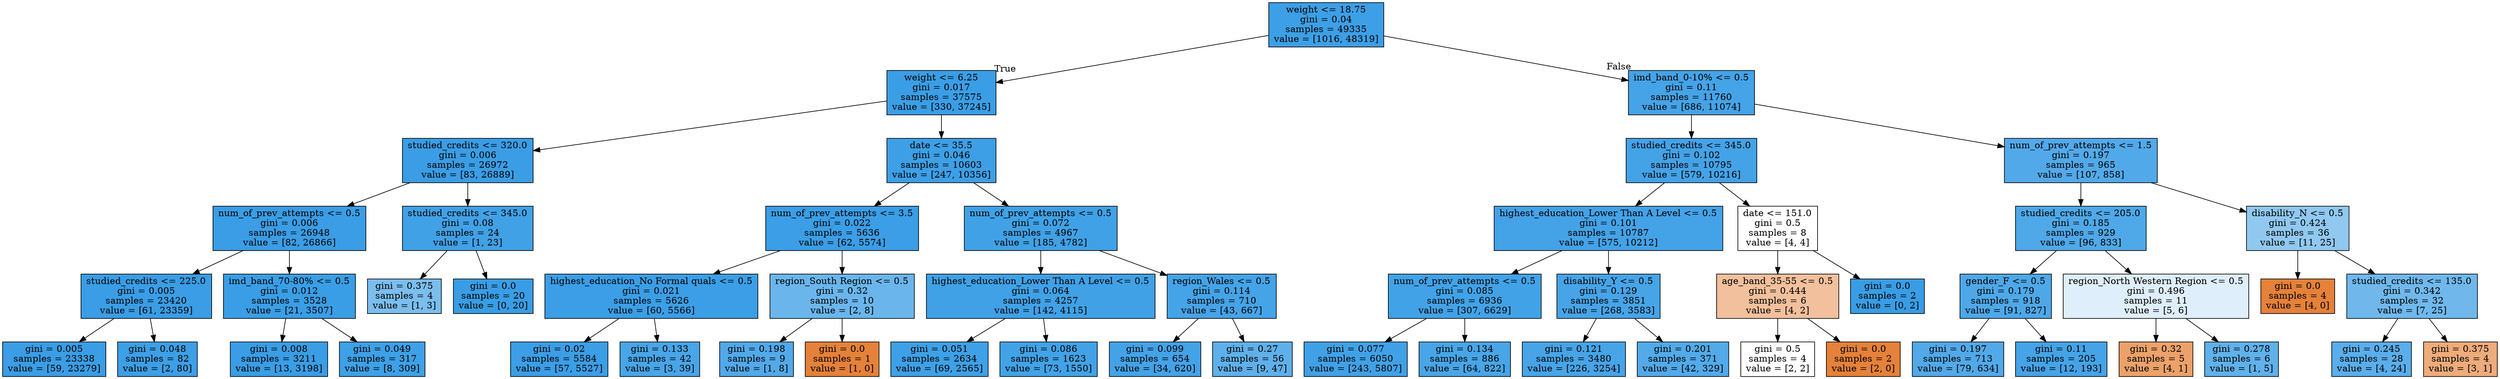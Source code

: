 digraph Tree {
node [shape=box, style="filled", color="black"] ;
0 [label="weight <= 18.75\ngini = 0.04\nsamples = 49335\nvalue = [1016, 48319]", fillcolor="#399de5fa"] ;
1 [label="weight <= 6.25\ngini = 0.017\nsamples = 37575\nvalue = [330, 37245]", fillcolor="#399de5fd"] ;
0 -> 1 [labeldistance=2.5, labelangle=45, headlabel="True"] ;
2 [label="studied_credits <= 320.0\ngini = 0.006\nsamples = 26972\nvalue = [83, 26889]", fillcolor="#399de5fe"] ;
1 -> 2 ;
3 [label="num_of_prev_attempts <= 0.5\ngini = 0.006\nsamples = 26948\nvalue = [82, 26866]", fillcolor="#399de5fe"] ;
2 -> 3 ;
4 [label="studied_credits <= 225.0\ngini = 0.005\nsamples = 23420\nvalue = [61, 23359]", fillcolor="#399de5fe"] ;
3 -> 4 ;
5 [label="gini = 0.005\nsamples = 23338\nvalue = [59, 23279]", fillcolor="#399de5fe"] ;
4 -> 5 ;
6 [label="gini = 0.048\nsamples = 82\nvalue = [2, 80]", fillcolor="#399de5f9"] ;
4 -> 6 ;
7 [label="imd_band_70-80% <= 0.5\ngini = 0.012\nsamples = 3528\nvalue = [21, 3507]", fillcolor="#399de5fd"] ;
3 -> 7 ;
8 [label="gini = 0.008\nsamples = 3211\nvalue = [13, 3198]", fillcolor="#399de5fe"] ;
7 -> 8 ;
9 [label="gini = 0.049\nsamples = 317\nvalue = [8, 309]", fillcolor="#399de5f8"] ;
7 -> 9 ;
10 [label="studied_credits <= 345.0\ngini = 0.08\nsamples = 24\nvalue = [1, 23]", fillcolor="#399de5f4"] ;
2 -> 10 ;
11 [label="gini = 0.375\nsamples = 4\nvalue = [1, 3]", fillcolor="#399de5aa"] ;
10 -> 11 ;
12 [label="gini = 0.0\nsamples = 20\nvalue = [0, 20]", fillcolor="#399de5ff"] ;
10 -> 12 ;
13 [label="date <= 35.5\ngini = 0.046\nsamples = 10603\nvalue = [247, 10356]", fillcolor="#399de5f9"] ;
1 -> 13 ;
14 [label="num_of_prev_attempts <= 3.5\ngini = 0.022\nsamples = 5636\nvalue = [62, 5574]", fillcolor="#399de5fc"] ;
13 -> 14 ;
15 [label="highest_education_No Formal quals <= 0.5\ngini = 0.021\nsamples = 5626\nvalue = [60, 5566]", fillcolor="#399de5fc"] ;
14 -> 15 ;
16 [label="gini = 0.02\nsamples = 5584\nvalue = [57, 5527]", fillcolor="#399de5fc"] ;
15 -> 16 ;
17 [label="gini = 0.133\nsamples = 42\nvalue = [3, 39]", fillcolor="#399de5eb"] ;
15 -> 17 ;
18 [label="region_South Region <= 0.5\ngini = 0.32\nsamples = 10\nvalue = [2, 8]", fillcolor="#399de5bf"] ;
14 -> 18 ;
19 [label="gini = 0.198\nsamples = 9\nvalue = [1, 8]", fillcolor="#399de5df"] ;
18 -> 19 ;
20 [label="gini = 0.0\nsamples = 1\nvalue = [1, 0]", fillcolor="#e58139ff"] ;
18 -> 20 ;
21 [label="num_of_prev_attempts <= 0.5\ngini = 0.072\nsamples = 4967\nvalue = [185, 4782]", fillcolor="#399de5f5"] ;
13 -> 21 ;
22 [label="highest_education_Lower Than A Level <= 0.5\ngini = 0.064\nsamples = 4257\nvalue = [142, 4115]", fillcolor="#399de5f6"] ;
21 -> 22 ;
23 [label="gini = 0.051\nsamples = 2634\nvalue = [69, 2565]", fillcolor="#399de5f8"] ;
22 -> 23 ;
24 [label="gini = 0.086\nsamples = 1623\nvalue = [73, 1550]", fillcolor="#399de5f3"] ;
22 -> 24 ;
25 [label="region_Wales <= 0.5\ngini = 0.114\nsamples = 710\nvalue = [43, 667]", fillcolor="#399de5ef"] ;
21 -> 25 ;
26 [label="gini = 0.099\nsamples = 654\nvalue = [34, 620]", fillcolor="#399de5f1"] ;
25 -> 26 ;
27 [label="gini = 0.27\nsamples = 56\nvalue = [9, 47]", fillcolor="#399de5ce"] ;
25 -> 27 ;
28 [label="imd_band_0-10% <= 0.5\ngini = 0.11\nsamples = 11760\nvalue = [686, 11074]", fillcolor="#399de5ef"] ;
0 -> 28 [labeldistance=2.5, labelangle=-45, headlabel="False"] ;
29 [label="studied_credits <= 345.0\ngini = 0.102\nsamples = 10795\nvalue = [579, 10216]", fillcolor="#399de5f1"] ;
28 -> 29 ;
30 [label="highest_education_Lower Than A Level <= 0.5\ngini = 0.101\nsamples = 10787\nvalue = [575, 10212]", fillcolor="#399de5f1"] ;
29 -> 30 ;
31 [label="num_of_prev_attempts <= 0.5\ngini = 0.085\nsamples = 6936\nvalue = [307, 6629]", fillcolor="#399de5f3"] ;
30 -> 31 ;
32 [label="gini = 0.077\nsamples = 6050\nvalue = [243, 5807]", fillcolor="#399de5f4"] ;
31 -> 32 ;
33 [label="gini = 0.134\nsamples = 886\nvalue = [64, 822]", fillcolor="#399de5eb"] ;
31 -> 33 ;
34 [label="disability_Y <= 0.5\ngini = 0.129\nsamples = 3851\nvalue = [268, 3583]", fillcolor="#399de5ec"] ;
30 -> 34 ;
35 [label="gini = 0.121\nsamples = 3480\nvalue = [226, 3254]", fillcolor="#399de5ed"] ;
34 -> 35 ;
36 [label="gini = 0.201\nsamples = 371\nvalue = [42, 329]", fillcolor="#399de5de"] ;
34 -> 36 ;
37 [label="date <= 151.0\ngini = 0.5\nsamples = 8\nvalue = [4, 4]", fillcolor="#e5813900"] ;
29 -> 37 ;
38 [label="age_band_35-55 <= 0.5\ngini = 0.444\nsamples = 6\nvalue = [4, 2]", fillcolor="#e581397f"] ;
37 -> 38 ;
39 [label="gini = 0.5\nsamples = 4\nvalue = [2, 2]", fillcolor="#e5813900"] ;
38 -> 39 ;
40 [label="gini = 0.0\nsamples = 2\nvalue = [2, 0]", fillcolor="#e58139ff"] ;
38 -> 40 ;
41 [label="gini = 0.0\nsamples = 2\nvalue = [0, 2]", fillcolor="#399de5ff"] ;
37 -> 41 ;
42 [label="num_of_prev_attempts <= 1.5\ngini = 0.197\nsamples = 965\nvalue = [107, 858]", fillcolor="#399de5df"] ;
28 -> 42 ;
43 [label="studied_credits <= 205.0\ngini = 0.185\nsamples = 929\nvalue = [96, 833]", fillcolor="#399de5e2"] ;
42 -> 43 ;
44 [label="gender_F <= 0.5\ngini = 0.179\nsamples = 918\nvalue = [91, 827]", fillcolor="#399de5e3"] ;
43 -> 44 ;
45 [label="gini = 0.197\nsamples = 713\nvalue = [79, 634]", fillcolor="#399de5df"] ;
44 -> 45 ;
46 [label="gini = 0.11\nsamples = 205\nvalue = [12, 193]", fillcolor="#399de5ef"] ;
44 -> 46 ;
47 [label="region_North Western Region <= 0.5\ngini = 0.496\nsamples = 11\nvalue = [5, 6]", fillcolor="#399de52a"] ;
43 -> 47 ;
48 [label="gini = 0.32\nsamples = 5\nvalue = [4, 1]", fillcolor="#e58139bf"] ;
47 -> 48 ;
49 [label="gini = 0.278\nsamples = 6\nvalue = [1, 5]", fillcolor="#399de5cc"] ;
47 -> 49 ;
50 [label="disability_N <= 0.5\ngini = 0.424\nsamples = 36\nvalue = [11, 25]", fillcolor="#399de58f"] ;
42 -> 50 ;
51 [label="gini = 0.0\nsamples = 4\nvalue = [4, 0]", fillcolor="#e58139ff"] ;
50 -> 51 ;
52 [label="studied_credits <= 135.0\ngini = 0.342\nsamples = 32\nvalue = [7, 25]", fillcolor="#399de5b8"] ;
50 -> 52 ;
53 [label="gini = 0.245\nsamples = 28\nvalue = [4, 24]", fillcolor="#399de5d4"] ;
52 -> 53 ;
54 [label="gini = 0.375\nsamples = 4\nvalue = [3, 1]", fillcolor="#e58139aa"] ;
52 -> 54 ;
}